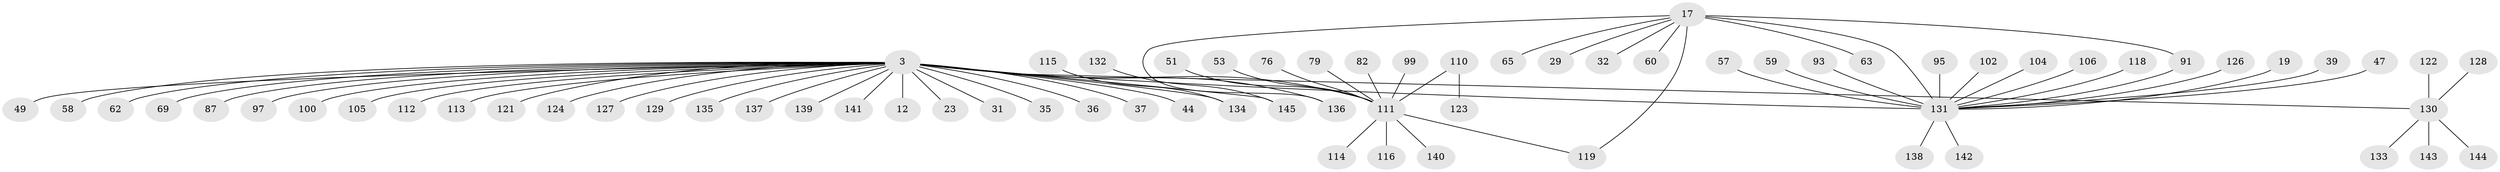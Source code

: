 // original degree distribution, {16: 0.006896551724137931, 14: 0.013793103448275862, 26: 0.006896551724137931, 6: 0.013793103448275862, 2: 0.18620689655172415, 3: 0.0896551724137931, 4: 0.034482758620689655, 5: 0.013793103448275862, 12: 0.006896551724137931, 1: 0.6206896551724138, 9: 0.006896551724137931}
// Generated by graph-tools (version 1.1) at 2025/51/03/04/25 21:51:10]
// undirected, 72 vertices, 74 edges
graph export_dot {
graph [start="1"]
  node [color=gray90,style=filled];
  3 [super="+1"];
  12;
  17 [super="+8"];
  19;
  23;
  29;
  31;
  32;
  35;
  36;
  37;
  39;
  44;
  47;
  49 [super="+24+46"];
  51;
  53;
  57 [super="+13"];
  58;
  59;
  60;
  62 [super="+54"];
  63;
  65 [super="+45"];
  69;
  76;
  79 [super="+52"];
  82;
  87;
  91 [super="+89"];
  93;
  95;
  97 [super="+67"];
  99;
  100;
  102;
  104;
  105 [super="+6"];
  106;
  110;
  111 [super="+103+2"];
  112;
  113;
  114;
  115;
  116 [super="+61+84+90"];
  118;
  119 [super="+109"];
  121;
  122;
  123;
  124;
  126;
  127;
  128;
  129;
  130 [super="+10+20+21+74+81+92+107"];
  131 [super="+11+16+85+27+68+70+71+80+94+5+86"];
  132;
  133;
  134 [super="+72+125"];
  135;
  136 [super="+120"];
  137 [super="+98"];
  138;
  139;
  140;
  141 [super="+75"];
  142 [super="+108"];
  143;
  144;
  145 [super="+78"];
  3 -- 12;
  3 -- 31;
  3 -- 35;
  3 -- 36;
  3 -- 37;
  3 -- 44;
  3 -- 58;
  3 -- 87;
  3 -- 121;
  3 -- 127;
  3 -- 129 [weight=2];
  3 -- 139;
  3 -- 69;
  3 -- 135;
  3 -- 23;
  3 -- 100;
  3 -- 112;
  3 -- 113;
  3 -- 124;
  3 -- 131 [weight=4];
  3 -- 130;
  3 -- 49;
  3 -- 145;
  3 -- 105;
  3 -- 62;
  3 -- 97;
  3 -- 134 [weight=3];
  3 -- 141;
  3 -- 137;
  3 -- 136;
  3 -- 111 [weight=3];
  17 -- 29;
  17 -- 60;
  17 -- 91 [weight=2];
  17 -- 32;
  17 -- 63;
  17 -- 131 [weight=2];
  17 -- 119;
  17 -- 65;
  17 -- 136;
  19 -- 131;
  39 -- 131;
  47 -- 131;
  51 -- 111;
  53 -- 111;
  57 -- 131;
  59 -- 131;
  76 -- 111;
  79 -- 111;
  82 -- 111;
  91 -- 131;
  93 -- 131;
  95 -- 131;
  99 -- 111;
  102 -- 131;
  104 -- 131;
  106 -- 131;
  110 -- 123;
  110 -- 111;
  111 -- 140;
  111 -- 114;
  111 -- 116;
  111 -- 119;
  115 -- 134;
  118 -- 131;
  122 -- 130;
  126 -- 131;
  128 -- 130;
  130 -- 144;
  130 -- 133;
  130 -- 143;
  131 -- 138;
  131 -- 142;
  132 -- 145;
}
